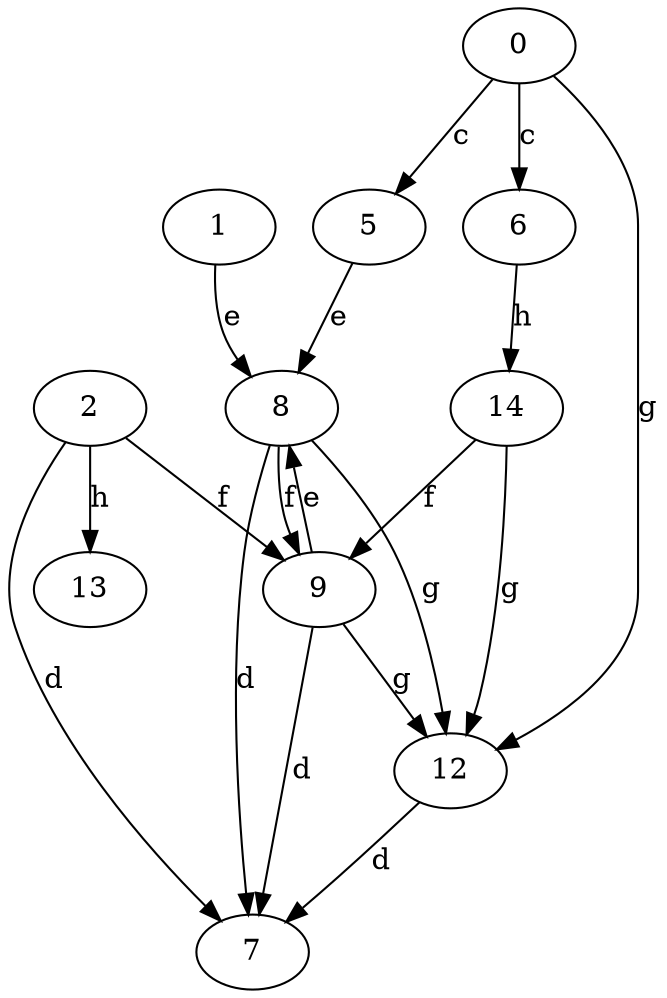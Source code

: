 strict digraph  {
0;
1;
2;
5;
6;
7;
8;
9;
12;
13;
14;
0 -> 5  [label=c];
0 -> 6  [label=c];
0 -> 12  [label=g];
1 -> 8  [label=e];
2 -> 7  [label=d];
2 -> 9  [label=f];
2 -> 13  [label=h];
5 -> 8  [label=e];
6 -> 14  [label=h];
8 -> 7  [label=d];
8 -> 9  [label=f];
8 -> 12  [label=g];
9 -> 7  [label=d];
9 -> 8  [label=e];
9 -> 12  [label=g];
12 -> 7  [label=d];
14 -> 9  [label=f];
14 -> 12  [label=g];
}
